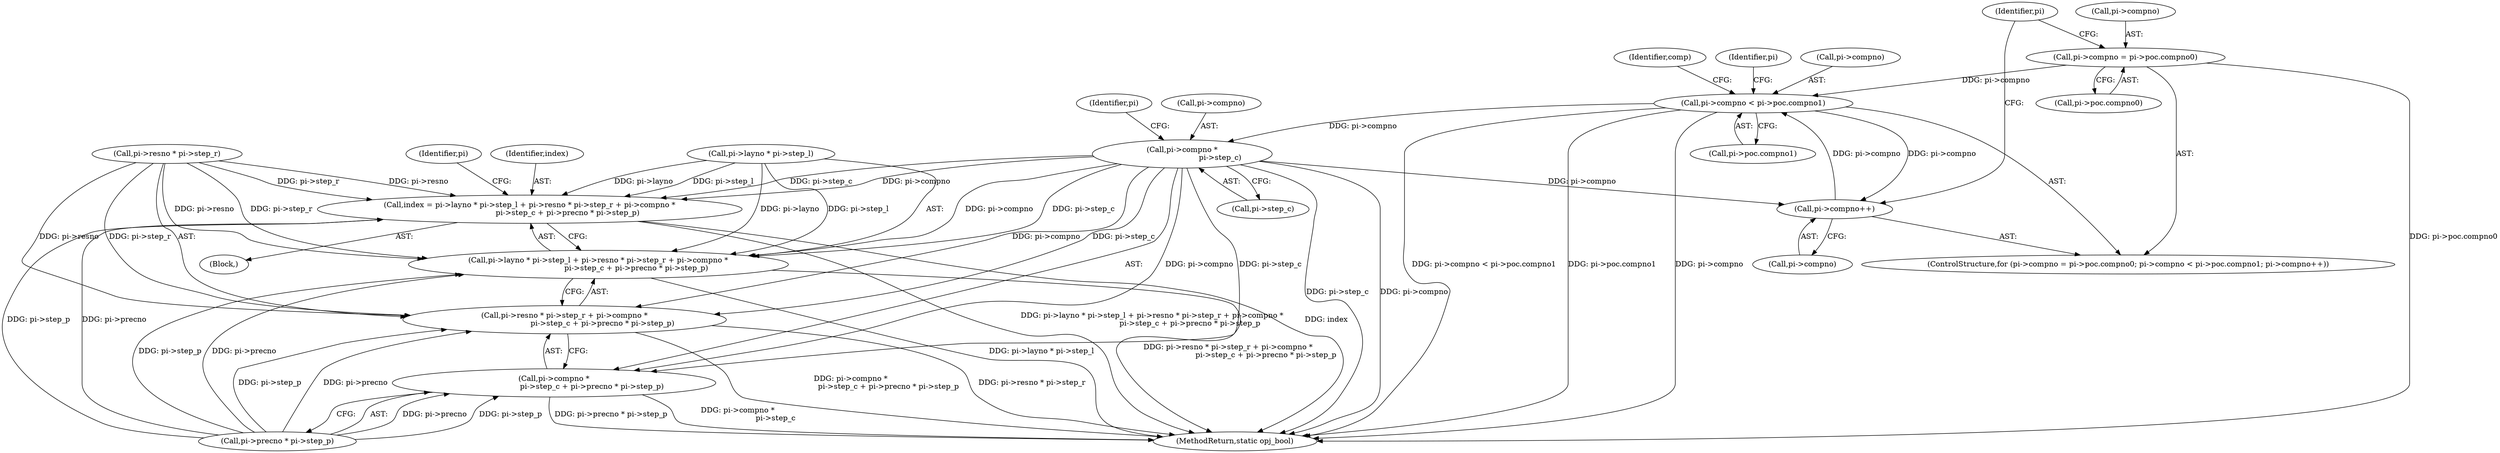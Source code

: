 digraph "0_openjpeg_c5bd64ea146162967c29bd2af0cbb845ba3eaaaf_1@pointer" {
"1000389" [label="(Call,pi->compno = pi->poc.compno0)"];
"1000398" [label="(Call,pi->compno < pi->poc.compno1)"];
"1000407" [label="(Call,pi->compno++)"];
"1000736" [label="(Call,pi->compno *\n                                pi->step_c)"];
"1000717" [label="(Call,index = pi->layno * pi->step_l + pi->resno * pi->step_r + pi->compno *\n                                pi->step_c + pi->precno * pi->step_p)"];
"1000719" [label="(Call,pi->layno * pi->step_l + pi->resno * pi->step_r + pi->compno *\n                                pi->step_c + pi->precno * pi->step_p)"];
"1000727" [label="(Call,pi->resno * pi->step_r + pi->compno *\n                                pi->step_c + pi->precno * pi->step_p)"];
"1000735" [label="(Call,pi->compno *\n                                pi->step_c + pi->precno * pi->step_p)"];
"1000716" [label="(Block,)"];
"1000400" [label="(Identifier,pi)"];
"1000770" [label="(MethodReturn,static opj_bool)"];
"1000743" [label="(Call,pi->precno * pi->step_p)"];
"1000737" [label="(Call,pi->compno)"];
"1000717" [label="(Call,index = pi->layno * pi->step_l + pi->resno * pi->step_r + pi->compno *\n                                pi->step_c + pi->precno * pi->step_p)"];
"1000740" [label="(Call,pi->step_c)"];
"1000399" [label="(Call,pi->compno)"];
"1000422" [label="(Identifier,comp)"];
"1000719" [label="(Call,pi->layno * pi->step_l + pi->resno * pi->step_r + pi->compno *\n                                pi->step_c + pi->precno * pi->step_p)"];
"1000718" [label="(Identifier,index)"];
"1000735" [label="(Call,pi->compno *\n                                pi->step_c + pi->precno * pi->step_p)"];
"1000745" [label="(Identifier,pi)"];
"1000390" [label="(Call,pi->compno)"];
"1000398" [label="(Call,pi->compno < pi->poc.compno1)"];
"1000728" [label="(Call,pi->resno * pi->step_r)"];
"1000374" [label="(Identifier,pi)"];
"1000727" [label="(Call,pi->resno * pi->step_r + pi->compno *\n                                pi->step_c + pi->precno * pi->step_p)"];
"1000407" [label="(Call,pi->compno++)"];
"1000393" [label="(Call,pi->poc.compno0)"];
"1000389" [label="(Call,pi->compno = pi->poc.compno0)"];
"1000720" [label="(Call,pi->layno * pi->step_l)"];
"1000408" [label="(Call,pi->compno)"];
"1000388" [label="(ControlStructure,for (pi->compno = pi->poc.compno0; pi->compno < pi->poc.compno1; pi->compno++))"];
"1000754" [label="(Identifier,pi)"];
"1000402" [label="(Call,pi->poc.compno1)"];
"1000736" [label="(Call,pi->compno *\n                                pi->step_c)"];
"1000389" -> "1000388"  [label="AST: "];
"1000389" -> "1000393"  [label="CFG: "];
"1000390" -> "1000389"  [label="AST: "];
"1000393" -> "1000389"  [label="AST: "];
"1000400" -> "1000389"  [label="CFG: "];
"1000389" -> "1000770"  [label="DDG: pi->poc.compno0"];
"1000389" -> "1000398"  [label="DDG: pi->compno"];
"1000398" -> "1000388"  [label="AST: "];
"1000398" -> "1000402"  [label="CFG: "];
"1000399" -> "1000398"  [label="AST: "];
"1000402" -> "1000398"  [label="AST: "];
"1000422" -> "1000398"  [label="CFG: "];
"1000374" -> "1000398"  [label="CFG: "];
"1000398" -> "1000770"  [label="DDG: pi->compno < pi->poc.compno1"];
"1000398" -> "1000770"  [label="DDG: pi->poc.compno1"];
"1000398" -> "1000770"  [label="DDG: pi->compno"];
"1000407" -> "1000398"  [label="DDG: pi->compno"];
"1000398" -> "1000407"  [label="DDG: pi->compno"];
"1000398" -> "1000736"  [label="DDG: pi->compno"];
"1000407" -> "1000388"  [label="AST: "];
"1000407" -> "1000408"  [label="CFG: "];
"1000408" -> "1000407"  [label="AST: "];
"1000400" -> "1000407"  [label="CFG: "];
"1000736" -> "1000407"  [label="DDG: pi->compno"];
"1000736" -> "1000735"  [label="AST: "];
"1000736" -> "1000740"  [label="CFG: "];
"1000737" -> "1000736"  [label="AST: "];
"1000740" -> "1000736"  [label="AST: "];
"1000745" -> "1000736"  [label="CFG: "];
"1000736" -> "1000770"  [label="DDG: pi->step_c"];
"1000736" -> "1000770"  [label="DDG: pi->compno"];
"1000736" -> "1000717"  [label="DDG: pi->compno"];
"1000736" -> "1000717"  [label="DDG: pi->step_c"];
"1000736" -> "1000719"  [label="DDG: pi->compno"];
"1000736" -> "1000719"  [label="DDG: pi->step_c"];
"1000736" -> "1000727"  [label="DDG: pi->compno"];
"1000736" -> "1000727"  [label="DDG: pi->step_c"];
"1000736" -> "1000735"  [label="DDG: pi->compno"];
"1000736" -> "1000735"  [label="DDG: pi->step_c"];
"1000717" -> "1000716"  [label="AST: "];
"1000717" -> "1000719"  [label="CFG: "];
"1000718" -> "1000717"  [label="AST: "];
"1000719" -> "1000717"  [label="AST: "];
"1000754" -> "1000717"  [label="CFG: "];
"1000717" -> "1000770"  [label="DDG: pi->layno * pi->step_l + pi->resno * pi->step_r + pi->compno *\n                                pi->step_c + pi->precno * pi->step_p"];
"1000717" -> "1000770"  [label="DDG: index"];
"1000720" -> "1000717"  [label="DDG: pi->layno"];
"1000720" -> "1000717"  [label="DDG: pi->step_l"];
"1000728" -> "1000717"  [label="DDG: pi->resno"];
"1000728" -> "1000717"  [label="DDG: pi->step_r"];
"1000743" -> "1000717"  [label="DDG: pi->precno"];
"1000743" -> "1000717"  [label="DDG: pi->step_p"];
"1000719" -> "1000727"  [label="CFG: "];
"1000720" -> "1000719"  [label="AST: "];
"1000727" -> "1000719"  [label="AST: "];
"1000719" -> "1000770"  [label="DDG: pi->resno * pi->step_r + pi->compno *\n                                pi->step_c + pi->precno * pi->step_p"];
"1000719" -> "1000770"  [label="DDG: pi->layno * pi->step_l"];
"1000720" -> "1000719"  [label="DDG: pi->layno"];
"1000720" -> "1000719"  [label="DDG: pi->step_l"];
"1000728" -> "1000719"  [label="DDG: pi->resno"];
"1000728" -> "1000719"  [label="DDG: pi->step_r"];
"1000743" -> "1000719"  [label="DDG: pi->precno"];
"1000743" -> "1000719"  [label="DDG: pi->step_p"];
"1000727" -> "1000735"  [label="CFG: "];
"1000728" -> "1000727"  [label="AST: "];
"1000735" -> "1000727"  [label="AST: "];
"1000727" -> "1000770"  [label="DDG: pi->compno *\n                                pi->step_c + pi->precno * pi->step_p"];
"1000727" -> "1000770"  [label="DDG: pi->resno * pi->step_r"];
"1000728" -> "1000727"  [label="DDG: pi->resno"];
"1000728" -> "1000727"  [label="DDG: pi->step_r"];
"1000743" -> "1000727"  [label="DDG: pi->precno"];
"1000743" -> "1000727"  [label="DDG: pi->step_p"];
"1000735" -> "1000743"  [label="CFG: "];
"1000743" -> "1000735"  [label="AST: "];
"1000735" -> "1000770"  [label="DDG: pi->precno * pi->step_p"];
"1000735" -> "1000770"  [label="DDG: pi->compno *\n                                pi->step_c"];
"1000743" -> "1000735"  [label="DDG: pi->precno"];
"1000743" -> "1000735"  [label="DDG: pi->step_p"];
}
